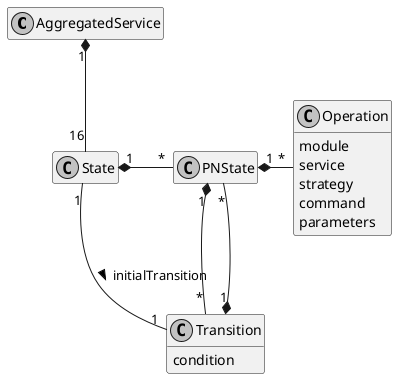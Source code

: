 @startuml

skinparam monochrome true
hide methods
hide empty fields

class AggregatedService



class State {

}

class PNState

class Operation {
module
service
strategy
command
parameters
}

class Transition {
condition
}

AggregatedService "1" *-- "16" State
State "1" *- "*" PNState
State "1" -- "1" Transition : > initialTransition



PNState "1" *- "*" Operation

PNState "1" *-- "*" Transition

Transition "1" *-- "*" PNState
@enduml